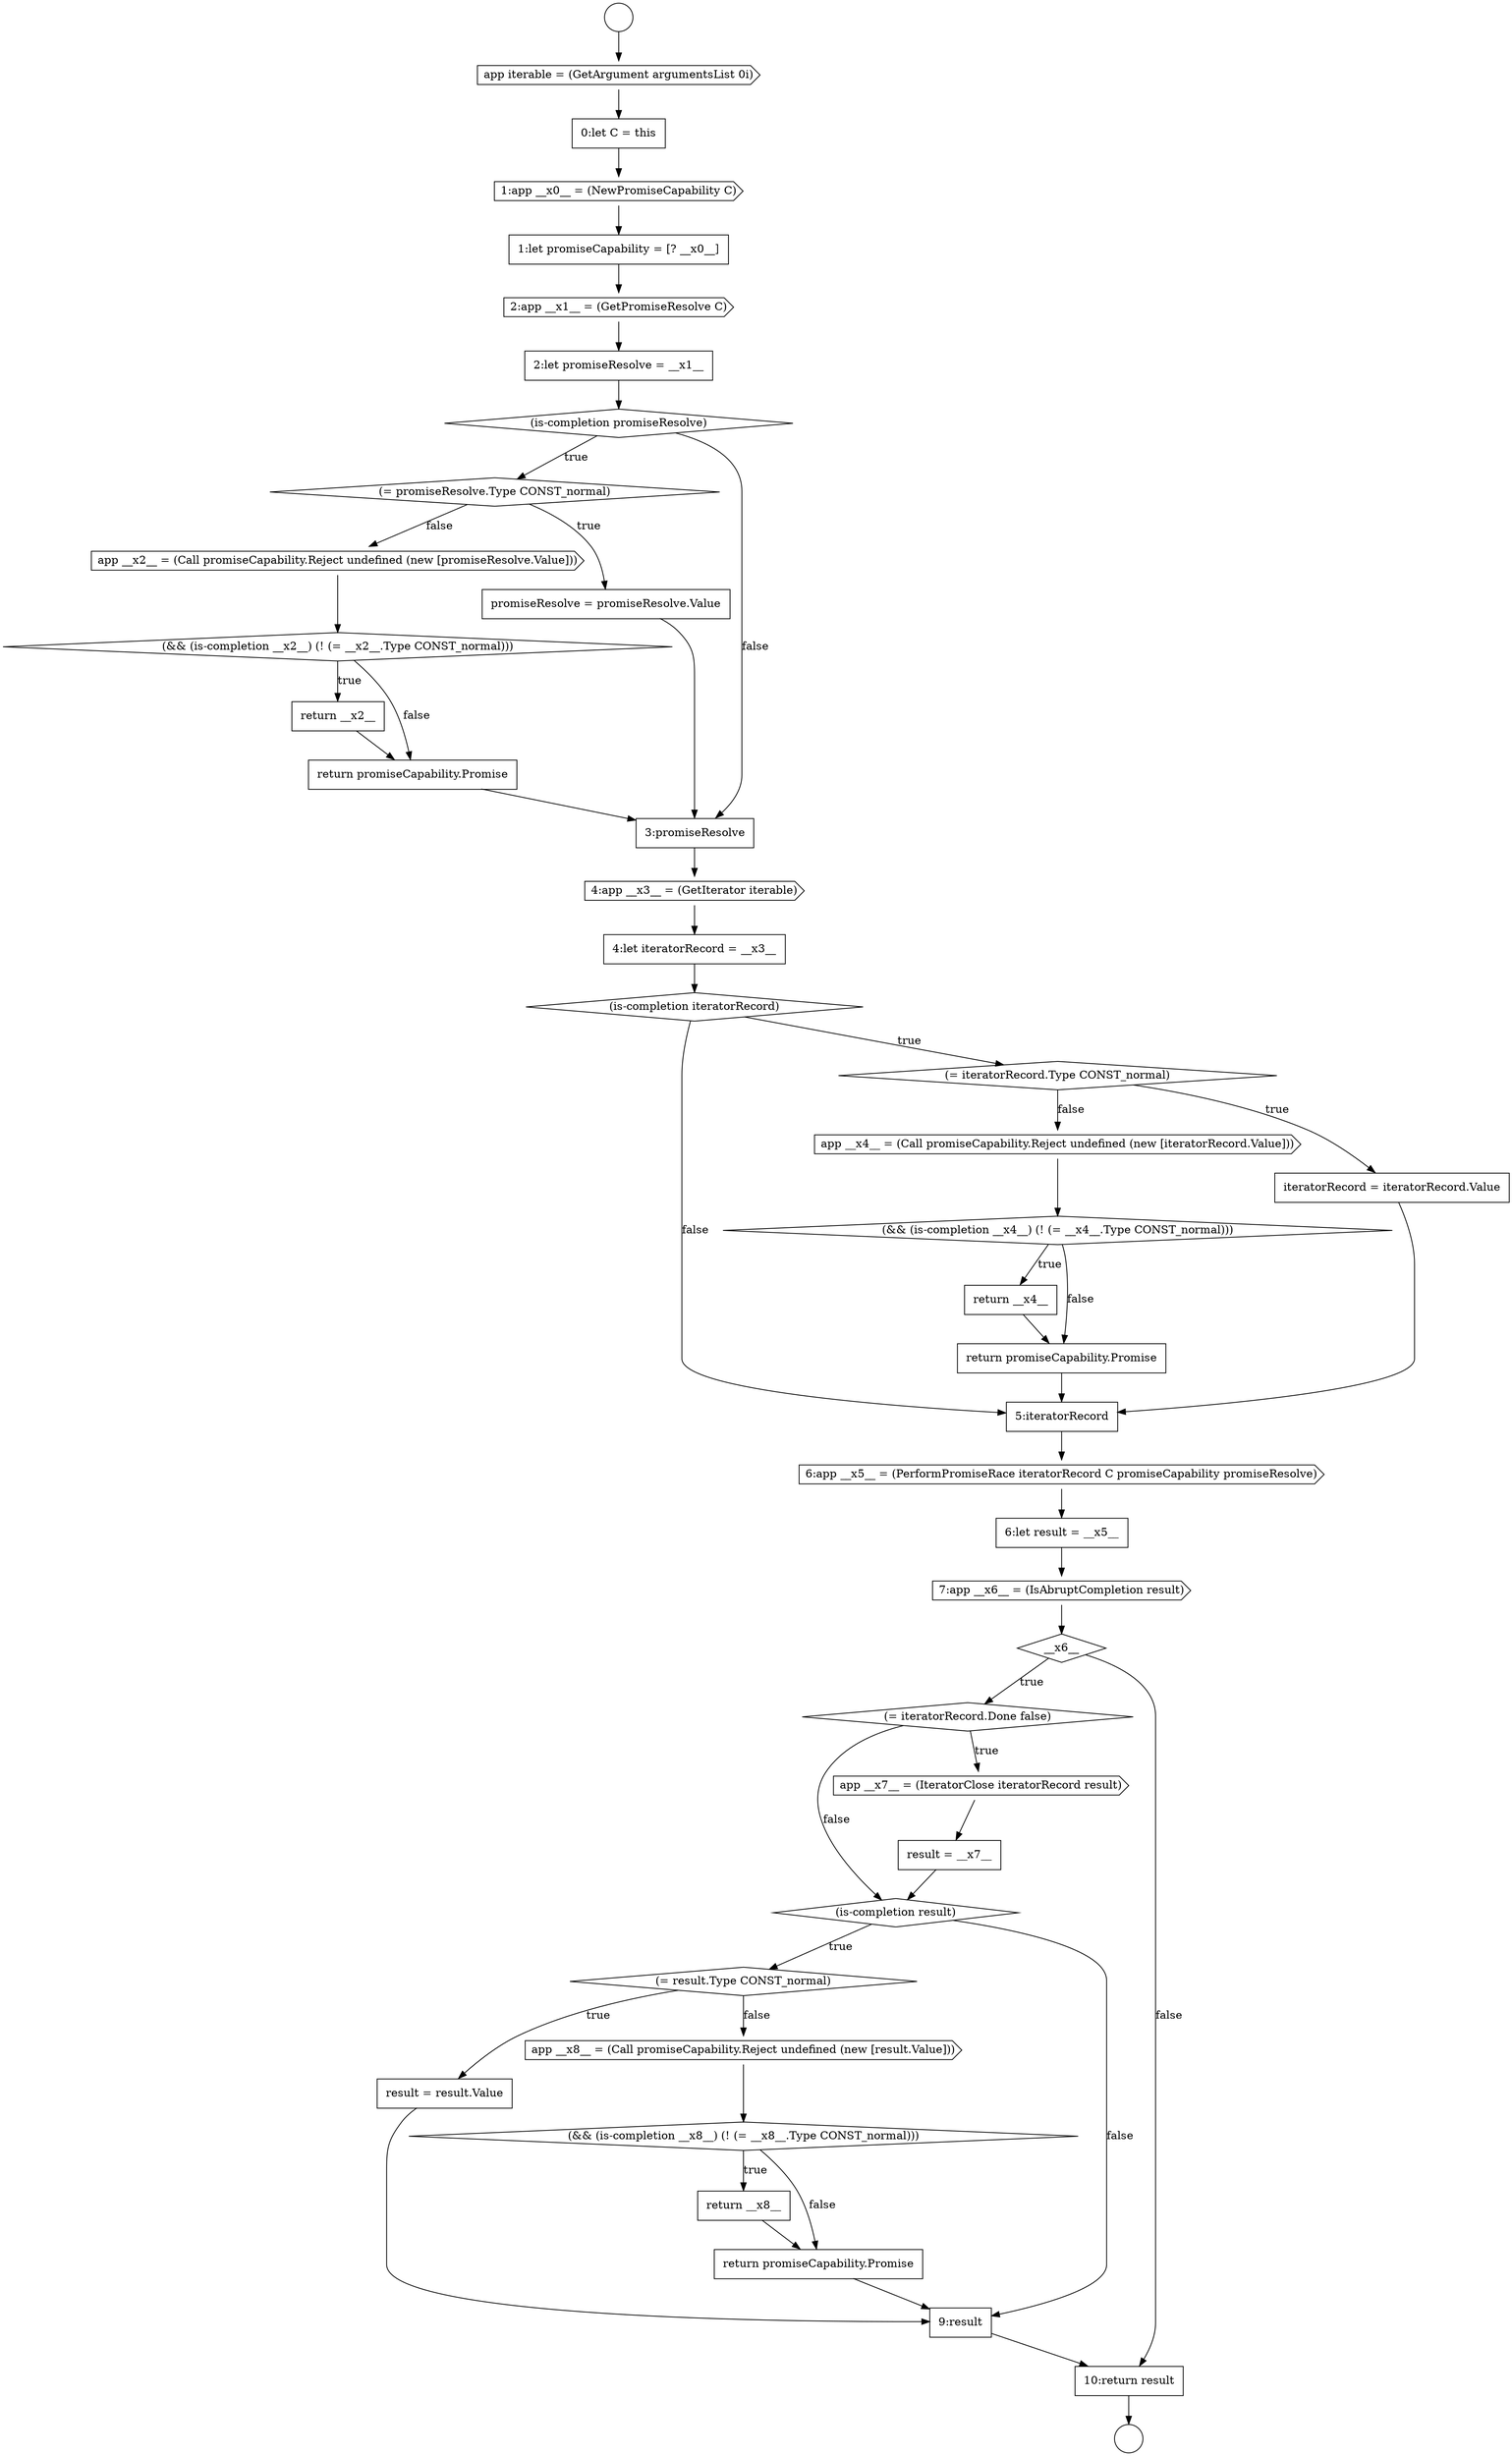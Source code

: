 digraph {
  node19254 [shape=none, margin=0, label=<<font color="black">
    <table border="0" cellborder="1" cellspacing="0" cellpadding="10">
      <tr><td align="left">5:iteratorRecord</td></tr>
    </table>
  </font>> color="black" fillcolor="white" style=filled]
  node19259 [shape=diamond, label=<<font color="black">(= iteratorRecord.Done false)</font>> color="black" fillcolor="white" style=filled]
  node19250 [shape=cds, label=<<font color="black">app __x4__ = (Call promiseCapability.Reject undefined (new [iteratorRecord.Value]))</font>> color="black" fillcolor="white" style=filled]
  node19238 [shape=diamond, label=<<font color="black">(= promiseResolve.Type CONST_normal)</font>> color="black" fillcolor="white" style=filled]
  node19231 [shape=cds, label=<<font color="black">app iterable = (GetArgument argumentsList 0i)</font>> color="black" fillcolor="white" style=filled]
  node19235 [shape=cds, label=<<font color="black">2:app __x1__ = (GetPromiseResolve C)</font>> color="black" fillcolor="white" style=filled]
  node19241 [shape=diamond, label=<<font color="black">(&amp;&amp; (is-completion __x2__) (! (= __x2__.Type CONST_normal)))</font>> color="black" fillcolor="white" style=filled]
  node19245 [shape=cds, label=<<font color="black">4:app __x3__ = (GetIterator iterable)</font>> color="black" fillcolor="white" style=filled]
  node19257 [shape=cds, label=<<font color="black">7:app __x6__ = (IsAbruptCompletion result)</font>> color="black" fillcolor="white" style=filled]
  node19252 [shape=none, margin=0, label=<<font color="black">
    <table border="0" cellborder="1" cellspacing="0" cellpadding="10">
      <tr><td align="left">return __x4__</td></tr>
    </table>
  </font>> color="black" fillcolor="white" style=filled]
  node19261 [shape=none, margin=0, label=<<font color="black">
    <table border="0" cellborder="1" cellspacing="0" cellpadding="10">
      <tr><td align="left">result = __x7__</td></tr>
    </table>
  </font>> color="black" fillcolor="white" style=filled]
  node19240 [shape=cds, label=<<font color="black">app __x2__ = (Call promiseCapability.Reject undefined (new [promiseResolve.Value]))</font>> color="black" fillcolor="white" style=filled]
  node19266 [shape=diamond, label=<<font color="black">(&amp;&amp; (is-completion __x8__) (! (= __x8__.Type CONST_normal)))</font>> color="black" fillcolor="white" style=filled]
  node19237 [shape=diamond, label=<<font color="black">(is-completion promiseResolve)</font>> color="black" fillcolor="white" style=filled]
  node19230 [shape=circle label=" " color="black" fillcolor="white" style=filled]
  node19236 [shape=none, margin=0, label=<<font color="black">
    <table border="0" cellborder="1" cellspacing="0" cellpadding="10">
      <tr><td align="left">2:let promiseResolve = __x1__</td></tr>
    </table>
  </font>> color="black" fillcolor="white" style=filled]
  node19242 [shape=none, margin=0, label=<<font color="black">
    <table border="0" cellborder="1" cellspacing="0" cellpadding="10">
      <tr><td align="left">return __x2__</td></tr>
    </table>
  </font>> color="black" fillcolor="white" style=filled]
  node19267 [shape=none, margin=0, label=<<font color="black">
    <table border="0" cellborder="1" cellspacing="0" cellpadding="10">
      <tr><td align="left">return __x8__</td></tr>
    </table>
  </font>> color="black" fillcolor="white" style=filled]
  node19246 [shape=none, margin=0, label=<<font color="black">
    <table border="0" cellborder="1" cellspacing="0" cellpadding="10">
      <tr><td align="left">4:let iteratorRecord = __x3__</td></tr>
    </table>
  </font>> color="black" fillcolor="white" style=filled]
  node19263 [shape=diamond, label=<<font color="black">(= result.Type CONST_normal)</font>> color="black" fillcolor="white" style=filled]
  node19233 [shape=cds, label=<<font color="black">1:app __x0__ = (NewPromiseCapability C)</font>> color="black" fillcolor="white" style=filled]
  node19255 [shape=cds, label=<<font color="black">6:app __x5__ = (PerformPromiseRace iteratorRecord C promiseCapability promiseResolve)</font>> color="black" fillcolor="white" style=filled]
  node19258 [shape=diamond, label=<<font color="black">__x6__</font>> color="black" fillcolor="white" style=filled]
  node19251 [shape=diamond, label=<<font color="black">(&amp;&amp; (is-completion __x4__) (! (= __x4__.Type CONST_normal)))</font>> color="black" fillcolor="white" style=filled]
  node19262 [shape=diamond, label=<<font color="black">(is-completion result)</font>> color="black" fillcolor="white" style=filled]
  node19270 [shape=none, margin=0, label=<<font color="black">
    <table border="0" cellborder="1" cellspacing="0" cellpadding="10">
      <tr><td align="left">10:return result</td></tr>
    </table>
  </font>> color="black" fillcolor="white" style=filled]
  node19268 [shape=none, margin=0, label=<<font color="black">
    <table border="0" cellborder="1" cellspacing="0" cellpadding="10">
      <tr><td align="left">return promiseCapability.Promise</td></tr>
    </table>
  </font>> color="black" fillcolor="white" style=filled]
  node19249 [shape=none, margin=0, label=<<font color="black">
    <table border="0" cellborder="1" cellspacing="0" cellpadding="10">
      <tr><td align="left">iteratorRecord = iteratorRecord.Value</td></tr>
    </table>
  </font>> color="black" fillcolor="white" style=filled]
  node19264 [shape=none, margin=0, label=<<font color="black">
    <table border="0" cellborder="1" cellspacing="0" cellpadding="10">
      <tr><td align="left">result = result.Value</td></tr>
    </table>
  </font>> color="black" fillcolor="white" style=filled]
  node19269 [shape=none, margin=0, label=<<font color="black">
    <table border="0" cellborder="1" cellspacing="0" cellpadding="10">
      <tr><td align="left">9:result</td></tr>
    </table>
  </font>> color="black" fillcolor="white" style=filled]
  node19234 [shape=none, margin=0, label=<<font color="black">
    <table border="0" cellborder="1" cellspacing="0" cellpadding="10">
      <tr><td align="left">1:let promiseCapability = [? __x0__]</td></tr>
    </table>
  </font>> color="black" fillcolor="white" style=filled]
  node19244 [shape=none, margin=0, label=<<font color="black">
    <table border="0" cellborder="1" cellspacing="0" cellpadding="10">
      <tr><td align="left">3:promiseResolve</td></tr>
    </table>
  </font>> color="black" fillcolor="white" style=filled]
  node19256 [shape=none, margin=0, label=<<font color="black">
    <table border="0" cellborder="1" cellspacing="0" cellpadding="10">
      <tr><td align="left">6:let result = __x5__</td></tr>
    </table>
  </font>> color="black" fillcolor="white" style=filled]
  node19239 [shape=none, margin=0, label=<<font color="black">
    <table border="0" cellborder="1" cellspacing="0" cellpadding="10">
      <tr><td align="left">promiseResolve = promiseResolve.Value</td></tr>
    </table>
  </font>> color="black" fillcolor="white" style=filled]
  node19265 [shape=cds, label=<<font color="black">app __x8__ = (Call promiseCapability.Reject undefined (new [result.Value]))</font>> color="black" fillcolor="white" style=filled]
  node19248 [shape=diamond, label=<<font color="black">(= iteratorRecord.Type CONST_normal)</font>> color="black" fillcolor="white" style=filled]
  node19229 [shape=circle label=" " color="black" fillcolor="white" style=filled]
  node19243 [shape=none, margin=0, label=<<font color="black">
    <table border="0" cellborder="1" cellspacing="0" cellpadding="10">
      <tr><td align="left">return promiseCapability.Promise</td></tr>
    </table>
  </font>> color="black" fillcolor="white" style=filled]
  node19260 [shape=cds, label=<<font color="black">app __x7__ = (IteratorClose iteratorRecord result)</font>> color="black" fillcolor="white" style=filled]
  node19253 [shape=none, margin=0, label=<<font color="black">
    <table border="0" cellborder="1" cellspacing="0" cellpadding="10">
      <tr><td align="left">return promiseCapability.Promise</td></tr>
    </table>
  </font>> color="black" fillcolor="white" style=filled]
  node19232 [shape=none, margin=0, label=<<font color="black">
    <table border="0" cellborder="1" cellspacing="0" cellpadding="10">
      <tr><td align="left">0:let C = this</td></tr>
    </table>
  </font>> color="black" fillcolor="white" style=filled]
  node19247 [shape=diamond, label=<<font color="black">(is-completion iteratorRecord)</font>> color="black" fillcolor="white" style=filled]
  node19234 -> node19235 [ color="black"]
  node19251 -> node19252 [label=<<font color="black">true</font>> color="black"]
  node19251 -> node19253 [label=<<font color="black">false</font>> color="black"]
  node19232 -> node19233 [ color="black"]
  node19229 -> node19231 [ color="black"]
  node19235 -> node19236 [ color="black"]
  node19257 -> node19258 [ color="black"]
  node19238 -> node19239 [label=<<font color="black">true</font>> color="black"]
  node19238 -> node19240 [label=<<font color="black">false</font>> color="black"]
  node19243 -> node19244 [ color="black"]
  node19262 -> node19263 [label=<<font color="black">true</font>> color="black"]
  node19262 -> node19269 [label=<<font color="black">false</font>> color="black"]
  node19247 -> node19248 [label=<<font color="black">true</font>> color="black"]
  node19247 -> node19254 [label=<<font color="black">false</font>> color="black"]
  node19255 -> node19256 [ color="black"]
  node19270 -> node19230 [ color="black"]
  node19259 -> node19260 [label=<<font color="black">true</font>> color="black"]
  node19259 -> node19262 [label=<<font color="black">false</font>> color="black"]
  node19237 -> node19238 [label=<<font color="black">true</font>> color="black"]
  node19237 -> node19244 [label=<<font color="black">false</font>> color="black"]
  node19231 -> node19232 [ color="black"]
  node19252 -> node19253 [ color="black"]
  node19240 -> node19241 [ color="black"]
  node19245 -> node19246 [ color="black"]
  node19268 -> node19269 [ color="black"]
  node19253 -> node19254 [ color="black"]
  node19246 -> node19247 [ color="black"]
  node19249 -> node19254 [ color="black"]
  node19265 -> node19266 [ color="black"]
  node19248 -> node19249 [label=<<font color="black">true</font>> color="black"]
  node19248 -> node19250 [label=<<font color="black">false</font>> color="black"]
  node19242 -> node19243 [ color="black"]
  node19261 -> node19262 [ color="black"]
  node19267 -> node19268 [ color="black"]
  node19254 -> node19255 [ color="black"]
  node19269 -> node19270 [ color="black"]
  node19263 -> node19264 [label=<<font color="black">true</font>> color="black"]
  node19263 -> node19265 [label=<<font color="black">false</font>> color="black"]
  node19239 -> node19244 [ color="black"]
  node19236 -> node19237 [ color="black"]
  node19250 -> node19251 [ color="black"]
  node19241 -> node19242 [label=<<font color="black">true</font>> color="black"]
  node19241 -> node19243 [label=<<font color="black">false</font>> color="black"]
  node19256 -> node19257 [ color="black"]
  node19264 -> node19269 [ color="black"]
  node19244 -> node19245 [ color="black"]
  node19258 -> node19259 [label=<<font color="black">true</font>> color="black"]
  node19258 -> node19270 [label=<<font color="black">false</font>> color="black"]
  node19233 -> node19234 [ color="black"]
  node19260 -> node19261 [ color="black"]
  node19266 -> node19267 [label=<<font color="black">true</font>> color="black"]
  node19266 -> node19268 [label=<<font color="black">false</font>> color="black"]
}
